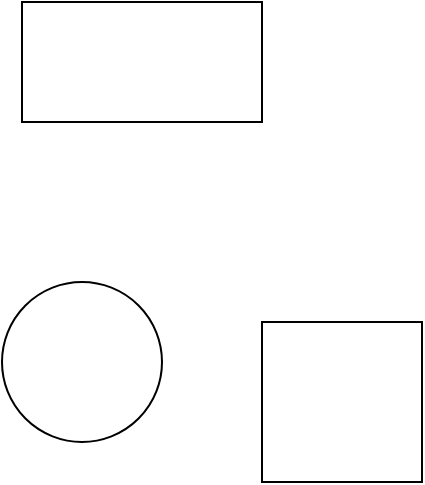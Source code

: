 <mxfile version="28.1.1">
  <diagram name="第 1 页" id="2xgiXQvFn25nVBlmkTCk">
    <mxGraphModel dx="1418" dy="764" grid="1" gridSize="10" guides="1" tooltips="1" connect="1" arrows="1" fold="1" page="1" pageScale="1" pageWidth="827" pageHeight="1169" math="0" shadow="0">
      <root>
        <mxCell id="0" />
        <mxCell id="1" parent="0" />
        <mxCell id="Nphrf7XqEqNSWObuHJgu-1" value="" style="rounded=0;whiteSpace=wrap;html=1;" parent="1" vertex="1">
          <mxGeometry x="320" y="310" width="120" height="60" as="geometry" />
        </mxCell>
        <mxCell id="Nphrf7XqEqNSWObuHJgu-2" value="" style="whiteSpace=wrap;html=1;aspect=fixed;" parent="1" vertex="1">
          <mxGeometry x="440" y="470" width="80" height="80" as="geometry" />
        </mxCell>
        <mxCell id="Nphrf7XqEqNSWObuHJgu-3" value="" style="ellipse;whiteSpace=wrap;html=1;aspect=fixed;" parent="1" vertex="1">
          <mxGeometry x="310" y="450" width="80" height="80" as="geometry" />
        </mxCell>
      </root>
    </mxGraphModel>
  </diagram>
</mxfile>
